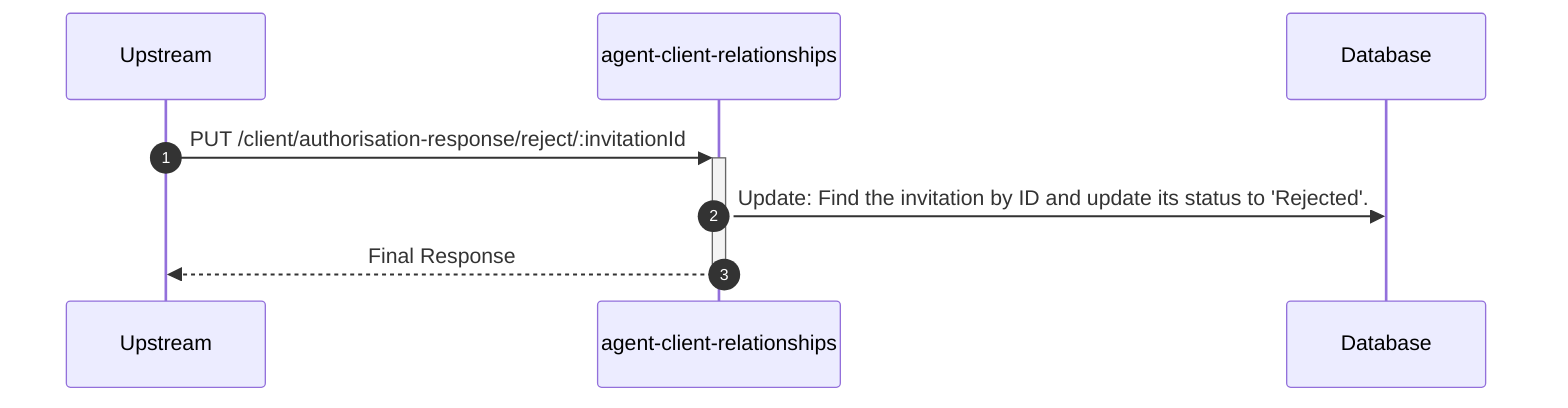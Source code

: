 sequenceDiagram
    autonumber
    participant Upstream
    participant agent-client-relationships
    participant Database

    Upstream->>+agent-client-relationships: PUT /client/authorisation-response/reject/:invitationId
    agent-client-relationships->>Database: Update: Find the invitation by ID and update its status to 'Rejected'.
    agent-client-relationships-->>-Upstream: Final Response